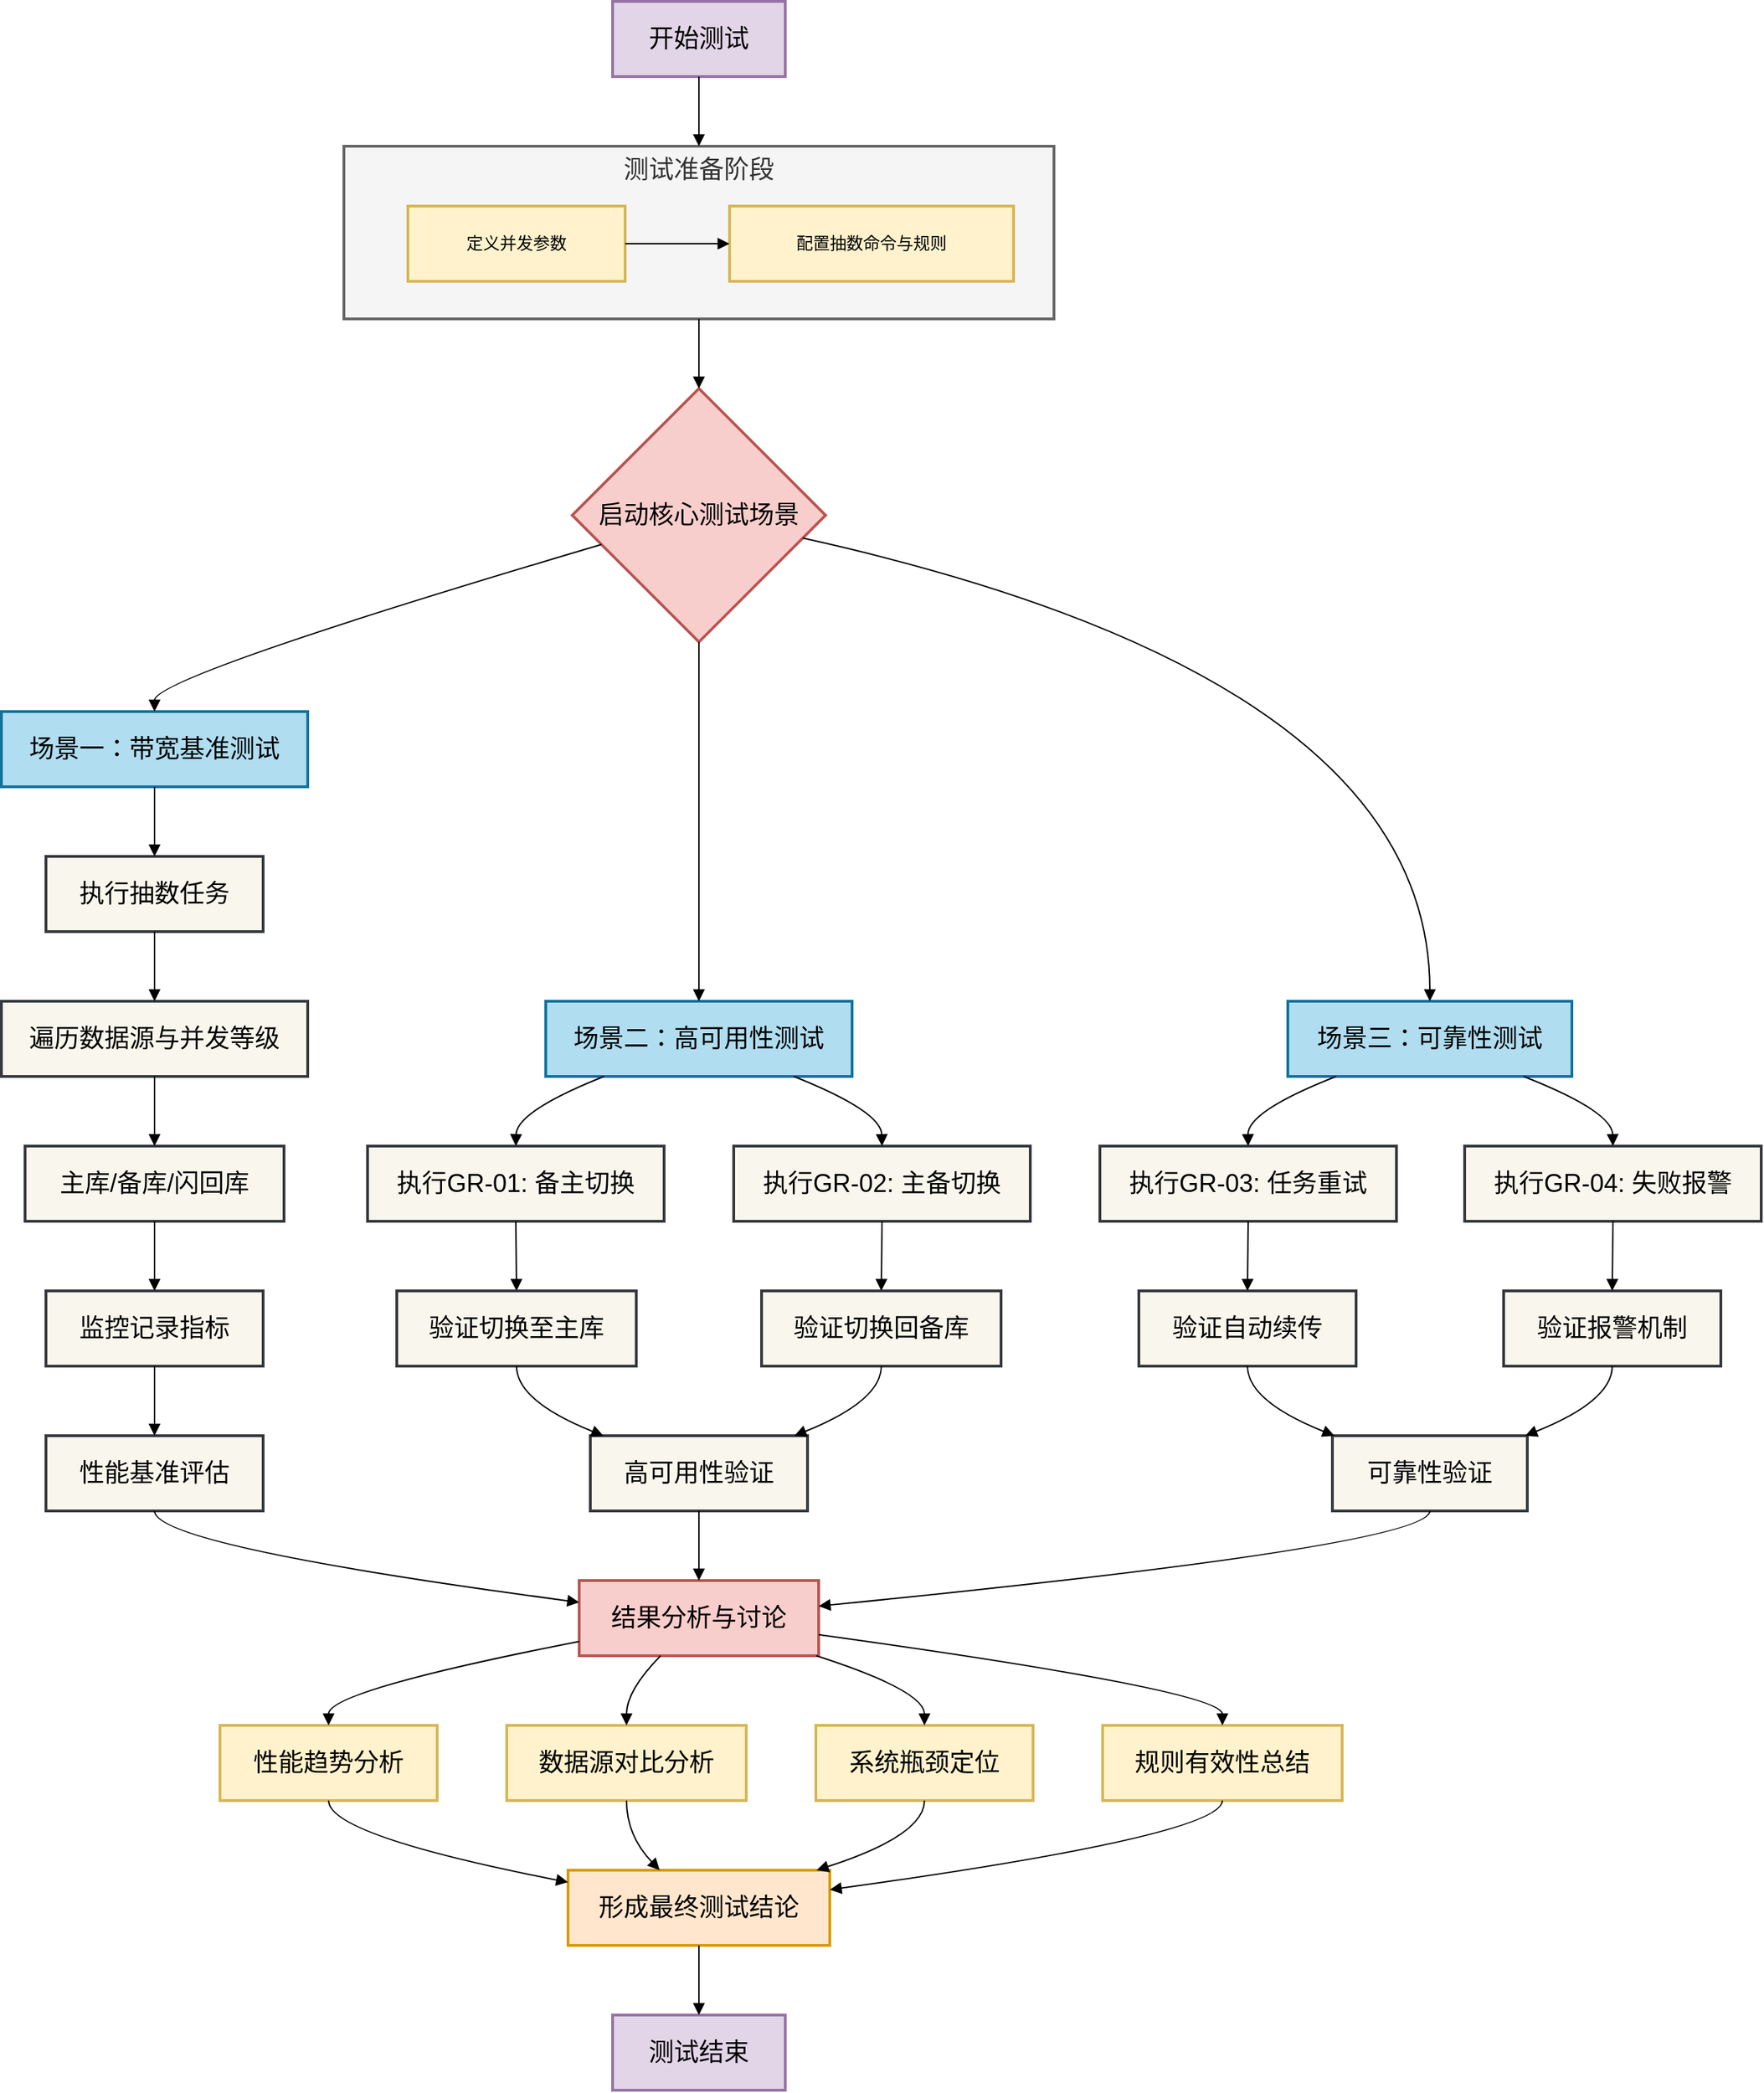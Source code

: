 <mxfile version="28.2.4">
  <diagram name="第 1 页" id="FUbYzkAxzCpSJDZcHBcb">
    <mxGraphModel dx="3445" dy="1910" grid="1" gridSize="10" guides="1" tooltips="1" connect="1" arrows="1" fold="1" page="1" pageScale="1" pageWidth="827" pageHeight="1169" math="0" shadow="0">
      <root>
        <mxCell id="0" />
        <mxCell id="1" parent="0" />
        <mxCell id="taITbC-kTsuwHHpepLqA-1" value="测试准备阶段" style="whiteSpace=wrap;strokeWidth=2;verticalAlign=top;fontSize=18;fillColor=#f5f5f5;fontColor=#333333;strokeColor=#666666;" vertex="1" parent="1">
          <mxGeometry x="266" y="124" width="510" height="124" as="geometry" />
        </mxCell>
        <mxCell id="taITbC-kTsuwHHpepLqA-2" value="定义并发参数" style="whiteSpace=wrap;strokeWidth=2;fillColor=#fff2cc;strokeColor=#d6b656;" vertex="1" parent="taITbC-kTsuwHHpepLqA-1">
          <mxGeometry x="46" y="43" width="156" height="54" as="geometry" />
        </mxCell>
        <mxCell id="taITbC-kTsuwHHpepLqA-3" value="配置抽数命令与规则" style="whiteSpace=wrap;strokeWidth=2;fillColor=#fff2cc;strokeColor=#d6b656;" vertex="1" parent="taITbC-kTsuwHHpepLqA-1">
          <mxGeometry x="277" y="43" width="204" height="54" as="geometry" />
        </mxCell>
        <mxCell id="taITbC-kTsuwHHpepLqA-4" value="" style="curved=1;startArrow=none;endArrow=block;exitX=1;exitY=0.5;entryX=0;entryY=0.5;rounded=0;" edge="1" parent="taITbC-kTsuwHHpepLqA-1" source="taITbC-kTsuwHHpepLqA-2" target="taITbC-kTsuwHHpepLqA-3">
          <mxGeometry relative="1" as="geometry">
            <Array as="points" />
          </mxGeometry>
        </mxCell>
        <mxCell id="taITbC-kTsuwHHpepLqA-5" value="开始测试" style="whiteSpace=wrap;strokeWidth=2;fontSize=18;fillColor=#e1d5e7;strokeColor=#9673a6;" vertex="1" parent="1">
          <mxGeometry x="459" y="20" width="124" height="54" as="geometry" />
        </mxCell>
        <mxCell id="taITbC-kTsuwHHpepLqA-6" value="启动核心测试场景" style="rhombus;strokeWidth=2;whiteSpace=wrap;fontSize=18;fillColor=#f8cecc;strokeColor=#b85450;" vertex="1" parent="1">
          <mxGeometry x="430" y="298" width="182" height="182" as="geometry" />
        </mxCell>
        <mxCell id="taITbC-kTsuwHHpepLqA-7" value="场景一：带宽基准测试" style="whiteSpace=wrap;strokeWidth=2;fontSize=18;fillColor=#b1ddf0;strokeColor=#10739e;" vertex="1" parent="1">
          <mxGeometry x="20" y="530" width="220" height="54" as="geometry" />
        </mxCell>
        <mxCell id="taITbC-kTsuwHHpepLqA-8" value="执行抽数任务" style="whiteSpace=wrap;strokeWidth=2;fontSize=18;fillColor=#f9f7ed;strokeColor=#36393d;" vertex="1" parent="1">
          <mxGeometry x="52" y="634" width="156" height="54" as="geometry" />
        </mxCell>
        <mxCell id="taITbC-kTsuwHHpepLqA-9" value="遍历数据源与并发等级" style="whiteSpace=wrap;strokeWidth=2;fontSize=18;fillColor=#f9f7ed;strokeColor=#36393d;" vertex="1" parent="1">
          <mxGeometry x="20" y="738" width="220" height="54" as="geometry" />
        </mxCell>
        <mxCell id="taITbC-kTsuwHHpepLqA-10" value="主库/备库/闪回库" style="whiteSpace=wrap;strokeWidth=2;fontSize=18;fillColor=#f9f7ed;strokeColor=#36393d;" vertex="1" parent="1">
          <mxGeometry x="37" y="842" width="186" height="54" as="geometry" />
        </mxCell>
        <mxCell id="taITbC-kTsuwHHpepLqA-11" value="监控记录指标" style="whiteSpace=wrap;strokeWidth=2;fontSize=18;fillColor=#f9f7ed;strokeColor=#36393d;" vertex="1" parent="1">
          <mxGeometry x="52" y="946" width="156" height="54" as="geometry" />
        </mxCell>
        <mxCell id="taITbC-kTsuwHHpepLqA-12" value="性能基准评估" style="whiteSpace=wrap;strokeWidth=2;fontSize=18;fillColor=#f9f7ed;strokeColor=#36393d;" vertex="1" parent="1">
          <mxGeometry x="52" y="1050" width="156" height="54" as="geometry" />
        </mxCell>
        <mxCell id="taITbC-kTsuwHHpepLqA-13" value="场景二：高可用性测试" style="whiteSpace=wrap;strokeWidth=2;fontSize=18;fillColor=#b1ddf0;strokeColor=#10739e;" vertex="1" parent="1">
          <mxGeometry x="411" y="738" width="220" height="54" as="geometry" />
        </mxCell>
        <mxCell id="taITbC-kTsuwHHpepLqA-14" value="执行GR-01: 备主切换" style="whiteSpace=wrap;strokeWidth=2;fontSize=18;fillColor=#f9f7ed;strokeColor=#36393d;" vertex="1" parent="1">
          <mxGeometry x="283" y="842" width="213" height="54" as="geometry" />
        </mxCell>
        <mxCell id="taITbC-kTsuwHHpepLqA-15" value="验证切换至主库" style="whiteSpace=wrap;strokeWidth=2;fontSize=18;fillColor=#f9f7ed;strokeColor=#36393d;" vertex="1" parent="1">
          <mxGeometry x="304" y="946" width="172" height="54" as="geometry" />
        </mxCell>
        <mxCell id="taITbC-kTsuwHHpepLqA-16" value="执行GR-02: 主备切换" style="whiteSpace=wrap;strokeWidth=2;fontSize=18;fillColor=#f9f7ed;strokeColor=#36393d;" vertex="1" parent="1">
          <mxGeometry x="546" y="842" width="213" height="54" as="geometry" />
        </mxCell>
        <mxCell id="taITbC-kTsuwHHpepLqA-17" value="验证切换回备库" style="whiteSpace=wrap;strokeWidth=2;fontSize=18;fillColor=#f9f7ed;strokeColor=#36393d;" vertex="1" parent="1">
          <mxGeometry x="566" y="946" width="172" height="54" as="geometry" />
        </mxCell>
        <mxCell id="taITbC-kTsuwHHpepLqA-18" value="高可用性验证" style="whiteSpace=wrap;strokeWidth=2;fontSize=18;fillColor=#f9f7ed;strokeColor=#36393d;" vertex="1" parent="1">
          <mxGeometry x="443" y="1050" width="156" height="54" as="geometry" />
        </mxCell>
        <mxCell id="taITbC-kTsuwHHpepLqA-19" value="场景三：可靠性测试" style="whiteSpace=wrap;strokeWidth=2;fontSize=18;fillColor=#b1ddf0;strokeColor=#10739e;" vertex="1" parent="1">
          <mxGeometry x="944" y="738" width="204" height="54" as="geometry" />
        </mxCell>
        <mxCell id="taITbC-kTsuwHHpepLqA-20" value="执行GR-03: 任务重试" style="whiteSpace=wrap;strokeWidth=2;fontSize=18;fillColor=#f9f7ed;strokeColor=#36393d;" vertex="1" parent="1">
          <mxGeometry x="809" y="842" width="213" height="54" as="geometry" />
        </mxCell>
        <mxCell id="taITbC-kTsuwHHpepLqA-21" value="验证自动续传" style="whiteSpace=wrap;strokeWidth=2;fontSize=18;fillColor=#f9f7ed;strokeColor=#36393d;" vertex="1" parent="1">
          <mxGeometry x="837" y="946" width="156" height="54" as="geometry" />
        </mxCell>
        <mxCell id="taITbC-kTsuwHHpepLqA-22" value="执行GR-04: 失败报警" style="whiteSpace=wrap;strokeWidth=2;fontSize=18;fillColor=#f9f7ed;strokeColor=#36393d;" vertex="1" parent="1">
          <mxGeometry x="1071" y="842" width="213" height="54" as="geometry" />
        </mxCell>
        <mxCell id="taITbC-kTsuwHHpepLqA-23" value="验证报警机制" style="whiteSpace=wrap;strokeWidth=2;fontSize=18;fillColor=#f9f7ed;strokeColor=#36393d;" vertex="1" parent="1">
          <mxGeometry x="1099" y="946" width="156" height="54" as="geometry" />
        </mxCell>
        <mxCell id="taITbC-kTsuwHHpepLqA-24" value="可靠性验证" style="whiteSpace=wrap;strokeWidth=2;fontSize=18;fillColor=#f9f7ed;strokeColor=#36393d;" vertex="1" parent="1">
          <mxGeometry x="976" y="1050" width="140" height="54" as="geometry" />
        </mxCell>
        <mxCell id="taITbC-kTsuwHHpepLqA-25" value="结果分析与讨论" style="whiteSpace=wrap;strokeWidth=2;fontSize=18;fillColor=#f8cecc;strokeColor=#b85450;" vertex="1" parent="1">
          <mxGeometry x="435" y="1154" width="172" height="54" as="geometry" />
        </mxCell>
        <mxCell id="taITbC-kTsuwHHpepLqA-26" value="性能趋势分析" style="whiteSpace=wrap;strokeWidth=2;fontSize=18;fillColor=#fff2cc;strokeColor=#d6b656;" vertex="1" parent="1">
          <mxGeometry x="177" y="1258" width="156" height="54" as="geometry" />
        </mxCell>
        <mxCell id="taITbC-kTsuwHHpepLqA-27" value="数据源对比分析" style="whiteSpace=wrap;strokeWidth=2;fontSize=18;fillColor=#fff2cc;strokeColor=#d6b656;" vertex="1" parent="1">
          <mxGeometry x="383" y="1258" width="172" height="54" as="geometry" />
        </mxCell>
        <mxCell id="taITbC-kTsuwHHpepLqA-28" value="系统瓶颈定位" style="whiteSpace=wrap;strokeWidth=2;fontSize=18;fillColor=#fff2cc;strokeColor=#d6b656;" vertex="1" parent="1">
          <mxGeometry x="605" y="1258" width="156" height="54" as="geometry" />
        </mxCell>
        <mxCell id="taITbC-kTsuwHHpepLqA-29" value="规则有效性总结" style="whiteSpace=wrap;strokeWidth=2;fontSize=18;fillColor=#fff2cc;strokeColor=#d6b656;" vertex="1" parent="1">
          <mxGeometry x="811" y="1258" width="172" height="54" as="geometry" />
        </mxCell>
        <mxCell id="taITbC-kTsuwHHpepLqA-30" value="形成最终测试结论" style="whiteSpace=wrap;strokeWidth=2;fontSize=18;fillColor=#ffe6cc;strokeColor=#d79b00;" vertex="1" parent="1">
          <mxGeometry x="427" y="1362" width="188" height="54" as="geometry" />
        </mxCell>
        <mxCell id="taITbC-kTsuwHHpepLqA-31" value="测试结束" style="whiteSpace=wrap;strokeWidth=2;fontSize=18;fillColor=#e1d5e7;strokeColor=#9673a6;" vertex="1" parent="1">
          <mxGeometry x="459" y="1466" width="124" height="54" as="geometry" />
        </mxCell>
        <mxCell id="taITbC-kTsuwHHpepLqA-32" value="" style="curved=1;startArrow=none;endArrow=block;exitX=0;exitY=0.65;entryX=0.5;entryY=0;rounded=0;fontSize=18;" edge="1" parent="1" source="taITbC-kTsuwHHpepLqA-6" target="taITbC-kTsuwHHpepLqA-7">
          <mxGeometry relative="1" as="geometry">
            <Array as="points">
              <mxPoint x="130" y="505" />
            </Array>
          </mxGeometry>
        </mxCell>
        <mxCell id="taITbC-kTsuwHHpepLqA-33" value="" style="curved=1;startArrow=none;endArrow=block;exitX=0.5;exitY=1;entryX=0.5;entryY=0;rounded=0;fontSize=18;" edge="1" parent="1" source="taITbC-kTsuwHHpepLqA-7" target="taITbC-kTsuwHHpepLqA-8">
          <mxGeometry relative="1" as="geometry">
            <Array as="points" />
          </mxGeometry>
        </mxCell>
        <mxCell id="taITbC-kTsuwHHpepLqA-34" value="" style="curved=1;startArrow=none;endArrow=block;exitX=0.5;exitY=1;entryX=0.5;entryY=0;rounded=0;fontSize=18;" edge="1" parent="1" source="taITbC-kTsuwHHpepLqA-8" target="taITbC-kTsuwHHpepLqA-9">
          <mxGeometry relative="1" as="geometry">
            <Array as="points" />
          </mxGeometry>
        </mxCell>
        <mxCell id="taITbC-kTsuwHHpepLqA-35" value="" style="curved=1;startArrow=none;endArrow=block;exitX=0.5;exitY=1;entryX=0.5;entryY=0;rounded=0;fontSize=18;" edge="1" parent="1" source="taITbC-kTsuwHHpepLqA-9" target="taITbC-kTsuwHHpepLqA-10">
          <mxGeometry relative="1" as="geometry">
            <Array as="points" />
          </mxGeometry>
        </mxCell>
        <mxCell id="taITbC-kTsuwHHpepLqA-36" value="" style="curved=1;startArrow=none;endArrow=block;exitX=0.5;exitY=1;entryX=0.5;entryY=0;rounded=0;fontSize=18;" edge="1" parent="1" source="taITbC-kTsuwHHpepLqA-10" target="taITbC-kTsuwHHpepLqA-11">
          <mxGeometry relative="1" as="geometry">
            <Array as="points" />
          </mxGeometry>
        </mxCell>
        <mxCell id="taITbC-kTsuwHHpepLqA-37" value="" style="curved=1;startArrow=none;endArrow=block;exitX=0.5;exitY=1;entryX=0.5;entryY=0;rounded=0;fontSize=18;" edge="1" parent="1" source="taITbC-kTsuwHHpepLqA-11" target="taITbC-kTsuwHHpepLqA-12">
          <mxGeometry relative="1" as="geometry">
            <Array as="points" />
          </mxGeometry>
        </mxCell>
        <mxCell id="taITbC-kTsuwHHpepLqA-38" value="" style="curved=1;startArrow=none;endArrow=block;exitX=0.5;exitY=1;entryX=0.5;entryY=0;rounded=0;fontSize=18;" edge="1" parent="1" source="taITbC-kTsuwHHpepLqA-6" target="taITbC-kTsuwHHpepLqA-13">
          <mxGeometry relative="1" as="geometry">
            <Array as="points" />
          </mxGeometry>
        </mxCell>
        <mxCell id="taITbC-kTsuwHHpepLqA-39" value="" style="curved=1;startArrow=none;endArrow=block;exitX=0.19;exitY=1;entryX=0.5;entryY=0;rounded=0;fontSize=18;" edge="1" parent="1" source="taITbC-kTsuwHHpepLqA-13" target="taITbC-kTsuwHHpepLqA-14">
          <mxGeometry relative="1" as="geometry">
            <Array as="points">
              <mxPoint x="390" y="817" />
            </Array>
          </mxGeometry>
        </mxCell>
        <mxCell id="taITbC-kTsuwHHpepLqA-40" value="" style="curved=1;startArrow=none;endArrow=block;exitX=0.5;exitY=1;entryX=0.5;entryY=0;rounded=0;fontSize=18;" edge="1" parent="1" source="taITbC-kTsuwHHpepLqA-14" target="taITbC-kTsuwHHpepLqA-15">
          <mxGeometry relative="1" as="geometry">
            <Array as="points" />
          </mxGeometry>
        </mxCell>
        <mxCell id="taITbC-kTsuwHHpepLqA-41" value="" style="curved=1;startArrow=none;endArrow=block;exitX=0.81;exitY=1;entryX=0.5;entryY=0;rounded=0;fontSize=18;" edge="1" parent="1" source="taITbC-kTsuwHHpepLqA-13" target="taITbC-kTsuwHHpepLqA-16">
          <mxGeometry relative="1" as="geometry">
            <Array as="points">
              <mxPoint x="652" y="817" />
            </Array>
          </mxGeometry>
        </mxCell>
        <mxCell id="taITbC-kTsuwHHpepLqA-42" value="" style="curved=1;startArrow=none;endArrow=block;exitX=0.5;exitY=1;entryX=0.5;entryY=0;rounded=0;fontSize=18;" edge="1" parent="1" source="taITbC-kTsuwHHpepLqA-16" target="taITbC-kTsuwHHpepLqA-17">
          <mxGeometry relative="1" as="geometry">
            <Array as="points" />
          </mxGeometry>
        </mxCell>
        <mxCell id="taITbC-kTsuwHHpepLqA-43" value="" style="curved=1;startArrow=none;endArrow=block;exitX=0.5;exitY=1;entryX=0.06;entryY=0;rounded=0;fontSize=18;" edge="1" parent="1" source="taITbC-kTsuwHHpepLqA-15" target="taITbC-kTsuwHHpepLqA-18">
          <mxGeometry relative="1" as="geometry">
            <Array as="points">
              <mxPoint x="390" y="1025" />
            </Array>
          </mxGeometry>
        </mxCell>
        <mxCell id="taITbC-kTsuwHHpepLqA-44" value="" style="curved=1;startArrow=none;endArrow=block;exitX=0.5;exitY=1;entryX=0.94;entryY=0;rounded=0;fontSize=18;" edge="1" parent="1" source="taITbC-kTsuwHHpepLqA-17" target="taITbC-kTsuwHHpepLqA-18">
          <mxGeometry relative="1" as="geometry">
            <Array as="points">
              <mxPoint x="652" y="1025" />
            </Array>
          </mxGeometry>
        </mxCell>
        <mxCell id="taITbC-kTsuwHHpepLqA-45" value="" style="curved=1;startArrow=none;endArrow=block;exitX=1;exitY=0.61;entryX=0.5;entryY=0;rounded=0;fontSize=18;" edge="1" parent="1" source="taITbC-kTsuwHHpepLqA-6" target="taITbC-kTsuwHHpepLqA-19">
          <mxGeometry relative="1" as="geometry">
            <Array as="points">
              <mxPoint x="1046" y="505" />
            </Array>
          </mxGeometry>
        </mxCell>
        <mxCell id="taITbC-kTsuwHHpepLqA-46" value="" style="curved=1;startArrow=none;endArrow=block;exitX=0.17;exitY=1;entryX=0.5;entryY=0;rounded=0;fontSize=18;" edge="1" parent="1" source="taITbC-kTsuwHHpepLqA-19" target="taITbC-kTsuwHHpepLqA-20">
          <mxGeometry relative="1" as="geometry">
            <Array as="points">
              <mxPoint x="915" y="817" />
            </Array>
          </mxGeometry>
        </mxCell>
        <mxCell id="taITbC-kTsuwHHpepLqA-47" value="" style="curved=1;startArrow=none;endArrow=block;exitX=0.5;exitY=1;entryX=0.5;entryY=0;rounded=0;fontSize=18;" edge="1" parent="1" source="taITbC-kTsuwHHpepLqA-20" target="taITbC-kTsuwHHpepLqA-21">
          <mxGeometry relative="1" as="geometry">
            <Array as="points" />
          </mxGeometry>
        </mxCell>
        <mxCell id="taITbC-kTsuwHHpepLqA-48" value="" style="curved=1;startArrow=none;endArrow=block;exitX=0.83;exitY=1;entryX=0.5;entryY=0;rounded=0;fontSize=18;" edge="1" parent="1" source="taITbC-kTsuwHHpepLqA-19" target="taITbC-kTsuwHHpepLqA-22">
          <mxGeometry relative="1" as="geometry">
            <Array as="points">
              <mxPoint x="1177" y="817" />
            </Array>
          </mxGeometry>
        </mxCell>
        <mxCell id="taITbC-kTsuwHHpepLqA-49" value="" style="curved=1;startArrow=none;endArrow=block;exitX=0.5;exitY=1;entryX=0.5;entryY=0;rounded=0;fontSize=18;" edge="1" parent="1" source="taITbC-kTsuwHHpepLqA-22" target="taITbC-kTsuwHHpepLqA-23">
          <mxGeometry relative="1" as="geometry">
            <Array as="points" />
          </mxGeometry>
        </mxCell>
        <mxCell id="taITbC-kTsuwHHpepLqA-50" value="" style="curved=1;startArrow=none;endArrow=block;exitX=0.5;exitY=1;entryX=0.01;entryY=0;rounded=0;fontSize=18;" edge="1" parent="1" source="taITbC-kTsuwHHpepLqA-21" target="taITbC-kTsuwHHpepLqA-24">
          <mxGeometry relative="1" as="geometry">
            <Array as="points">
              <mxPoint x="915" y="1025" />
            </Array>
          </mxGeometry>
        </mxCell>
        <mxCell id="taITbC-kTsuwHHpepLqA-51" value="" style="curved=1;startArrow=none;endArrow=block;exitX=0.5;exitY=1;entryX=0.99;entryY=0;rounded=0;fontSize=18;" edge="1" parent="1" source="taITbC-kTsuwHHpepLqA-23" target="taITbC-kTsuwHHpepLqA-24">
          <mxGeometry relative="1" as="geometry">
            <Array as="points">
              <mxPoint x="1177" y="1025" />
            </Array>
          </mxGeometry>
        </mxCell>
        <mxCell id="taITbC-kTsuwHHpepLqA-52" value="" style="curved=1;startArrow=none;endArrow=block;exitX=0.5;exitY=1;entryX=0;entryY=0.29;rounded=0;fontSize=18;" edge="1" parent="1" source="taITbC-kTsuwHHpepLqA-12" target="taITbC-kTsuwHHpepLqA-25">
          <mxGeometry relative="1" as="geometry">
            <Array as="points">
              <mxPoint x="130" y="1129" />
            </Array>
          </mxGeometry>
        </mxCell>
        <mxCell id="taITbC-kTsuwHHpepLqA-53" value="" style="curved=1;startArrow=none;endArrow=block;exitX=0.5;exitY=1;entryX=0.5;entryY=0;rounded=0;fontSize=18;" edge="1" parent="1" source="taITbC-kTsuwHHpepLqA-18" target="taITbC-kTsuwHHpepLqA-25">
          <mxGeometry relative="1" as="geometry">
            <Array as="points" />
          </mxGeometry>
        </mxCell>
        <mxCell id="taITbC-kTsuwHHpepLqA-54" value="" style="curved=1;startArrow=none;endArrow=block;exitX=0.5;exitY=1;entryX=1;entryY=0.34;rounded=0;fontSize=18;" edge="1" parent="1" source="taITbC-kTsuwHHpepLqA-24" target="taITbC-kTsuwHHpepLqA-25">
          <mxGeometry relative="1" as="geometry">
            <Array as="points">
              <mxPoint x="1046" y="1129" />
            </Array>
          </mxGeometry>
        </mxCell>
        <mxCell id="taITbC-kTsuwHHpepLqA-55" value="" style="curved=1;startArrow=none;endArrow=block;exitX=0;exitY=0.81;entryX=0.5;entryY=0;rounded=0;fontSize=18;" edge="1" parent="1" source="taITbC-kTsuwHHpepLqA-25" target="taITbC-kTsuwHHpepLqA-26">
          <mxGeometry relative="1" as="geometry">
            <Array as="points">
              <mxPoint x="255" y="1233" />
            </Array>
          </mxGeometry>
        </mxCell>
        <mxCell id="taITbC-kTsuwHHpepLqA-56" value="" style="curved=1;startArrow=none;endArrow=block;exitX=0.34;exitY=1;entryX=0.5;entryY=0;rounded=0;fontSize=18;" edge="1" parent="1" source="taITbC-kTsuwHHpepLqA-25" target="taITbC-kTsuwHHpepLqA-27">
          <mxGeometry relative="1" as="geometry">
            <Array as="points">
              <mxPoint x="469" y="1233" />
            </Array>
          </mxGeometry>
        </mxCell>
        <mxCell id="taITbC-kTsuwHHpepLqA-57" value="" style="curved=1;startArrow=none;endArrow=block;exitX=0.99;exitY=1;entryX=0.5;entryY=0;rounded=0;fontSize=18;" edge="1" parent="1" source="taITbC-kTsuwHHpepLqA-25" target="taITbC-kTsuwHHpepLqA-28">
          <mxGeometry relative="1" as="geometry">
            <Array as="points">
              <mxPoint x="683" y="1233" />
            </Array>
          </mxGeometry>
        </mxCell>
        <mxCell id="taITbC-kTsuwHHpepLqA-58" value="" style="curved=1;startArrow=none;endArrow=block;exitX=1;exitY=0.72;entryX=0.5;entryY=0;rounded=0;fontSize=18;" edge="1" parent="1" source="taITbC-kTsuwHHpepLqA-25" target="taITbC-kTsuwHHpepLqA-29">
          <mxGeometry relative="1" as="geometry">
            <Array as="points">
              <mxPoint x="897" y="1233" />
            </Array>
          </mxGeometry>
        </mxCell>
        <mxCell id="taITbC-kTsuwHHpepLqA-59" value="" style="curved=1;startArrow=none;endArrow=block;exitX=0.5;exitY=1;entryX=0;entryY=0.16;rounded=0;fontSize=18;" edge="1" parent="1" source="taITbC-kTsuwHHpepLqA-26" target="taITbC-kTsuwHHpepLqA-30">
          <mxGeometry relative="1" as="geometry">
            <Array as="points">
              <mxPoint x="255" y="1337" />
            </Array>
          </mxGeometry>
        </mxCell>
        <mxCell id="taITbC-kTsuwHHpepLqA-60" value="" style="curved=1;startArrow=none;endArrow=block;exitX=0.5;exitY=1;entryX=0.35;entryY=0;rounded=0;fontSize=18;" edge="1" parent="1" source="taITbC-kTsuwHHpepLqA-27" target="taITbC-kTsuwHHpepLqA-30">
          <mxGeometry relative="1" as="geometry">
            <Array as="points">
              <mxPoint x="469" y="1337" />
            </Array>
          </mxGeometry>
        </mxCell>
        <mxCell id="taITbC-kTsuwHHpepLqA-61" value="" style="curved=1;startArrow=none;endArrow=block;exitX=0.5;exitY=1;entryX=0.95;entryY=0;rounded=0;fontSize=18;" edge="1" parent="1" source="taITbC-kTsuwHHpepLqA-28" target="taITbC-kTsuwHHpepLqA-30">
          <mxGeometry relative="1" as="geometry">
            <Array as="points">
              <mxPoint x="683" y="1337" />
            </Array>
          </mxGeometry>
        </mxCell>
        <mxCell id="taITbC-kTsuwHHpepLqA-62" value="" style="curved=1;startArrow=none;endArrow=block;exitX=0.5;exitY=1;entryX=1;entryY=0.26;rounded=0;fontSize=18;" edge="1" parent="1" source="taITbC-kTsuwHHpepLqA-29" target="taITbC-kTsuwHHpepLqA-30">
          <mxGeometry relative="1" as="geometry">
            <Array as="points">
              <mxPoint x="897" y="1337" />
            </Array>
          </mxGeometry>
        </mxCell>
        <mxCell id="taITbC-kTsuwHHpepLqA-63" value="" style="curved=1;startArrow=none;endArrow=block;exitX=0.5;exitY=1;entryX=0.5;entryY=0;rounded=0;fontSize=18;" edge="1" parent="1" source="taITbC-kTsuwHHpepLqA-30" target="taITbC-kTsuwHHpepLqA-31">
          <mxGeometry relative="1" as="geometry">
            <Array as="points" />
          </mxGeometry>
        </mxCell>
        <mxCell id="taITbC-kTsuwHHpepLqA-64" value="" style="curved=1;startArrow=none;endArrow=block;exitX=0.5;exitY=1;entryX=0.5;entryY=0;rounded=0;fontSize=18;" edge="1" parent="1" source="taITbC-kTsuwHHpepLqA-5" target="taITbC-kTsuwHHpepLqA-1">
          <mxGeometry relative="1" as="geometry">
            <Array as="points" />
          </mxGeometry>
        </mxCell>
        <mxCell id="taITbC-kTsuwHHpepLqA-65" value="" style="curved=1;startArrow=none;endArrow=block;exitX=0.5;exitY=1;entryX=0.5;entryY=0;rounded=0;fontSize=18;" edge="1" parent="1" source="taITbC-kTsuwHHpepLqA-1" target="taITbC-kTsuwHHpepLqA-6">
          <mxGeometry relative="1" as="geometry">
            <Array as="points" />
          </mxGeometry>
        </mxCell>
      </root>
    </mxGraphModel>
  </diagram>
</mxfile>
